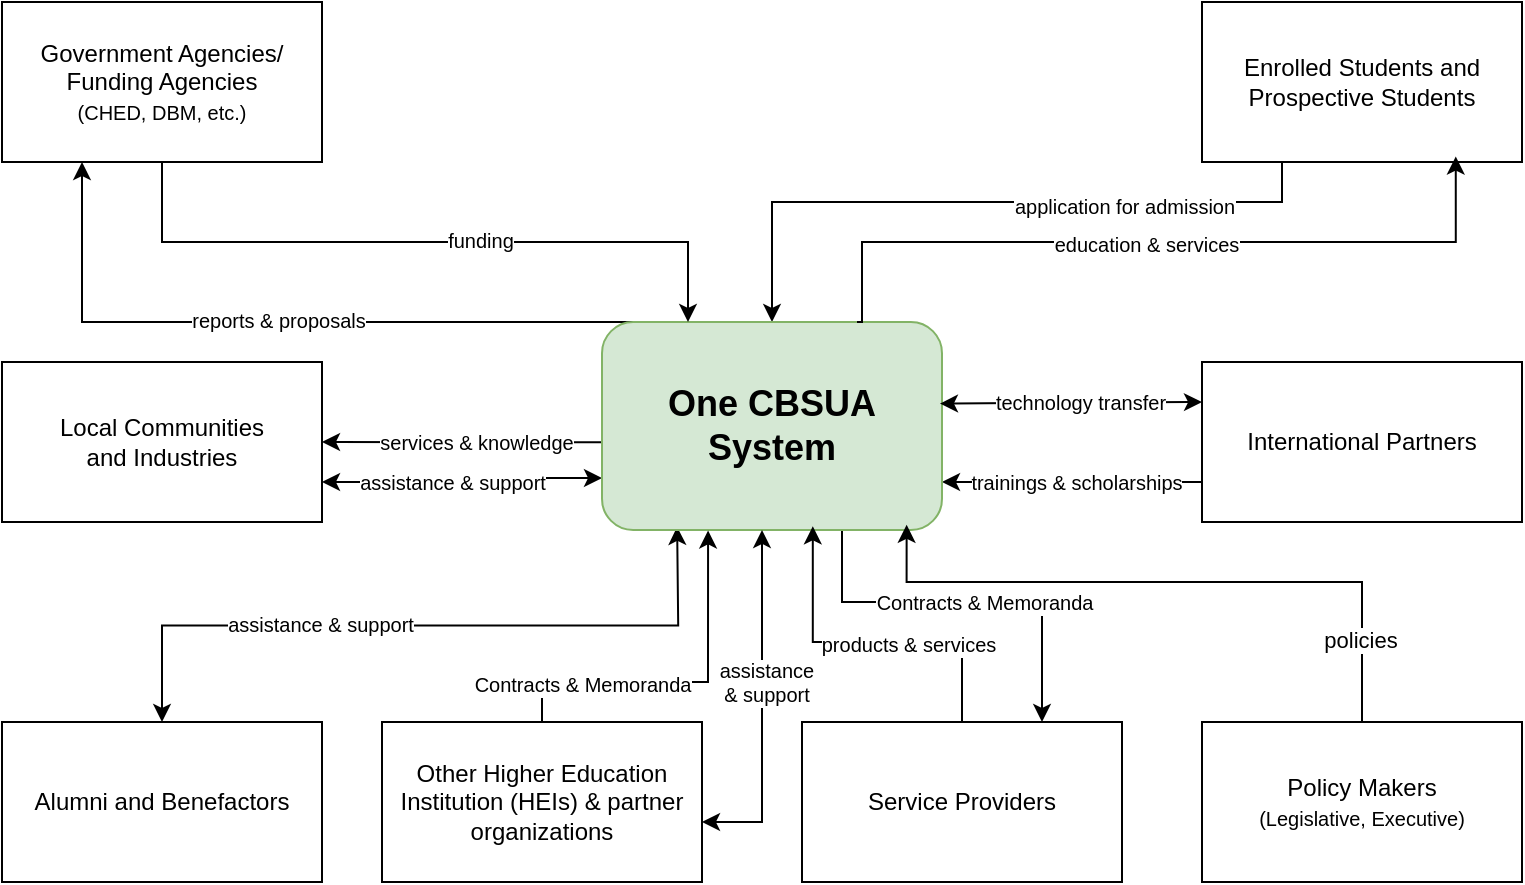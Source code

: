 <mxfile version="26.2.14">
  <diagram name="Page-1" id="XrLnO912Jv1oN71-e2fB">
    <mxGraphModel dx="978" dy="542" grid="1" gridSize="10" guides="1" tooltips="1" connect="1" arrows="1" fold="1" page="1" pageScale="1" pageWidth="850" pageHeight="1100" math="0" shadow="0">
      <root>
        <mxCell id="0" />
        <mxCell id="1" parent="0" />
        <mxCell id="vif7123QISbDYjLLOfTG-5" value="Government Agencies/ Funding Agencies&lt;div&gt;&lt;font style=&quot;font-size: 10px;&quot;&gt;(CHED, DBM, etc.)&lt;/font&gt;&lt;/div&gt;" style="rounded=0;whiteSpace=wrap;html=1;" parent="1" vertex="1">
          <mxGeometry x="40" y="40" width="160" height="80" as="geometry" />
        </mxCell>
        <mxCell id="e-euCJg0s_twbzaNsyGK-19" style="edgeStyle=orthogonalEdgeStyle;rounded=0;orthogonalLoop=1;jettySize=auto;html=1;exitX=0.25;exitY=1;exitDx=0;exitDy=0;entryX=0.5;entryY=0;entryDx=0;entryDy=0;" edge="1" parent="1" source="vif7123QISbDYjLLOfTG-6" target="e-euCJg0s_twbzaNsyGK-17">
          <mxGeometry relative="1" as="geometry">
            <Array as="points">
              <mxPoint x="680" y="140" />
              <mxPoint x="425" y="140" />
            </Array>
          </mxGeometry>
        </mxCell>
        <mxCell id="e-euCJg0s_twbzaNsyGK-20" value="&lt;font style=&quot;font-size: 10px;&quot;&gt;application for&amp;nbsp;&lt;/font&gt;&lt;span style=&quot;font-size: 10px; background-color: light-dark(#ffffff, var(--ge-dark-color, #121212)); color: light-dark(rgb(0, 0, 0), rgb(255, 255, 255));&quot;&gt;admission&lt;/span&gt;" style="edgeLabel;html=1;align=center;verticalAlign=middle;resizable=0;points=[];" vertex="1" connectable="0" parent="e-euCJg0s_twbzaNsyGK-19">
          <mxGeometry x="-0.297" y="2" relative="1" as="geometry">
            <mxPoint x="19" as="offset" />
          </mxGeometry>
        </mxCell>
        <mxCell id="vif7123QISbDYjLLOfTG-6" value="Enrolled Students and Prospective Students" style="rounded=0;whiteSpace=wrap;html=1;" parent="1" vertex="1">
          <mxGeometry x="640" y="40" width="160" height="80" as="geometry" />
        </mxCell>
        <mxCell id="vif7123QISbDYjLLOfTG-8" value="Other Higher Education Institution (HEIs) &amp;amp; partner organizations" style="rounded=0;whiteSpace=wrap;html=1;" parent="1" vertex="1">
          <mxGeometry x="230" y="400" width="160" height="80" as="geometry" />
        </mxCell>
        <mxCell id="e-euCJg0s_twbzaNsyGK-12" style="edgeStyle=orthogonalEdgeStyle;rounded=0;orthogonalLoop=1;jettySize=auto;html=1;exitX=0.5;exitY=0;exitDx=0;exitDy=0;entryX=0;entryY=1;entryDx=0;entryDy=0;startArrow=classic;startFill=1;" edge="1" parent="1" source="vif7123QISbDYjLLOfTG-9">
          <mxGeometry relative="1" as="geometry">
            <mxPoint x="377.574" y="302.426" as="targetPoint" />
          </mxGeometry>
        </mxCell>
        <mxCell id="e-euCJg0s_twbzaNsyGK-13" value="assistance &amp;amp; support" style="edgeLabel;html=1;align=center;verticalAlign=middle;resizable=0;points=[];fontSize=10;" vertex="1" connectable="0" parent="e-euCJg0s_twbzaNsyGK-12">
          <mxGeometry x="-0.286" y="1" relative="1" as="geometry">
            <mxPoint as="offset" />
          </mxGeometry>
        </mxCell>
        <mxCell id="vif7123QISbDYjLLOfTG-9" value="Alumni and Benefactors" style="rounded=0;whiteSpace=wrap;html=1;" parent="1" vertex="1">
          <mxGeometry x="40" y="400" width="160" height="80" as="geometry" />
        </mxCell>
        <mxCell id="vif7123QISbDYjLLOfTG-11" value="Service Providers" style="rounded=0;whiteSpace=wrap;html=1;" parent="1" vertex="1">
          <mxGeometry x="440" y="400" width="160" height="80" as="geometry" />
        </mxCell>
        <mxCell id="vif7123QISbDYjLLOfTG-12" value="Policy Makers&lt;div&gt;&lt;font style=&quot;font-size: 10px;&quot;&gt;(Legislative, Executive)&lt;/font&gt;&lt;/div&gt;" style="rounded=0;whiteSpace=wrap;html=1;" parent="1" vertex="1">
          <mxGeometry x="640" y="400" width="160" height="80" as="geometry" />
        </mxCell>
        <mxCell id="e-euCJg0s_twbzaNsyGK-29" style="edgeStyle=orthogonalEdgeStyle;rounded=0;orthogonalLoop=1;jettySize=auto;html=1;exitX=0;exitY=0.75;exitDx=0;exitDy=0;" edge="1" parent="1" source="vif7123QISbDYjLLOfTG-13">
          <mxGeometry relative="1" as="geometry">
            <mxPoint x="510" y="280" as="targetPoint" />
          </mxGeometry>
        </mxCell>
        <mxCell id="e-euCJg0s_twbzaNsyGK-30" value="trainings &amp;amp; scholarships" style="edgeLabel;html=1;align=center;verticalAlign=middle;resizable=0;points=[];fontSize=10;" vertex="1" connectable="0" parent="e-euCJg0s_twbzaNsyGK-29">
          <mxGeometry x="0.119" y="-3" relative="1" as="geometry">
            <mxPoint x="9" y="2" as="offset" />
          </mxGeometry>
        </mxCell>
        <mxCell id="vif7123QISbDYjLLOfTG-13" value="International Partners" style="rounded=0;whiteSpace=wrap;html=1;" parent="1" vertex="1">
          <mxGeometry x="640" y="220" width="160" height="80" as="geometry" />
        </mxCell>
        <mxCell id="e-euCJg0s_twbzaNsyGK-48" style="edgeStyle=orthogonalEdgeStyle;rounded=0;orthogonalLoop=1;jettySize=auto;html=1;exitX=1;exitY=0.75;exitDx=0;exitDy=0;entryX=0;entryY=0.75;entryDx=0;entryDy=0;startArrow=classic;startFill=1;" edge="1" parent="1" source="vif7123QISbDYjLLOfTG-14" target="e-euCJg0s_twbzaNsyGK-17">
          <mxGeometry relative="1" as="geometry" />
        </mxCell>
        <mxCell id="e-euCJg0s_twbzaNsyGK-49" value="&lt;span style=&quot;font-size: 10px;&quot;&gt;assistance &amp;amp; support&lt;/span&gt;" style="edgeLabel;html=1;align=center;verticalAlign=middle;resizable=0;points=[];" vertex="1" connectable="0" parent="e-euCJg0s_twbzaNsyGK-48">
          <mxGeometry x="-0.088" relative="1" as="geometry">
            <mxPoint as="offset" />
          </mxGeometry>
        </mxCell>
        <mxCell id="vif7123QISbDYjLLOfTG-14" value="Local Communities&lt;div&gt;and Industries&lt;/div&gt;" style="rounded=0;whiteSpace=wrap;html=1;" parent="1" vertex="1">
          <mxGeometry x="40" y="220" width="160" height="80" as="geometry" />
        </mxCell>
        <mxCell id="e-euCJg0s_twbzaNsyGK-18" style="edgeStyle=orthogonalEdgeStyle;rounded=0;orthogonalLoop=1;jettySize=auto;html=1;exitX=0.004;exitY=0.578;exitDx=0;exitDy=0;entryX=1;entryY=0.5;entryDx=0;entryDy=0;exitPerimeter=0;" edge="1" parent="1" source="e-euCJg0s_twbzaNsyGK-17" target="vif7123QISbDYjLLOfTG-14">
          <mxGeometry relative="1" as="geometry" />
        </mxCell>
        <mxCell id="e-euCJg0s_twbzaNsyGK-27" value="services &amp;amp; knowledge" style="edgeLabel;html=1;align=center;verticalAlign=middle;resizable=0;points=[];fontSize=10;" vertex="1" connectable="0" parent="e-euCJg0s_twbzaNsyGK-18">
          <mxGeometry x="-0.088" relative="1" as="geometry">
            <mxPoint as="offset" />
          </mxGeometry>
        </mxCell>
        <mxCell id="e-euCJg0s_twbzaNsyGK-23" style="edgeStyle=orthogonalEdgeStyle;rounded=0;orthogonalLoop=1;jettySize=auto;html=1;exitX=0.016;exitY=0.067;exitDx=0;exitDy=0;entryX=0.25;entryY=1;entryDx=0;entryDy=0;exitPerimeter=0;" edge="1" parent="1" source="e-euCJg0s_twbzaNsyGK-17" target="vif7123QISbDYjLLOfTG-5">
          <mxGeometry relative="1" as="geometry">
            <Array as="points">
              <mxPoint x="360" y="207" />
              <mxPoint x="360" y="200" />
              <mxPoint x="80" y="200" />
            </Array>
          </mxGeometry>
        </mxCell>
        <mxCell id="e-euCJg0s_twbzaNsyGK-24" value="reports &amp;amp; proposals" style="edgeLabel;html=1;align=center;verticalAlign=middle;resizable=0;points=[];fontSize=10;" vertex="1" connectable="0" parent="e-euCJg0s_twbzaNsyGK-23">
          <mxGeometry x="0.077" y="-1" relative="1" as="geometry">
            <mxPoint as="offset" />
          </mxGeometry>
        </mxCell>
        <mxCell id="e-euCJg0s_twbzaNsyGK-41" style="edgeStyle=orthogonalEdgeStyle;rounded=0;orthogonalLoop=1;jettySize=auto;html=1;entryDx=0;entryDy=0;" edge="1" parent="1" source="e-euCJg0s_twbzaNsyGK-17" target="vif7123QISbDYjLLOfTG-11">
          <mxGeometry relative="1" as="geometry">
            <Array as="points">
              <mxPoint x="460" y="340" />
              <mxPoint x="560" y="340" />
            </Array>
          </mxGeometry>
        </mxCell>
        <mxCell id="e-euCJg0s_twbzaNsyGK-43" value="&lt;span&gt;Contracts &amp;amp; Memoranda&lt;/span&gt;" style="edgeLabel;html=1;align=center;verticalAlign=middle;resizable=0;points=[];fontSize=10;" vertex="1" connectable="0" parent="e-euCJg0s_twbzaNsyGK-41">
          <mxGeometry x="0.094" relative="1" as="geometry">
            <mxPoint as="offset" />
          </mxGeometry>
        </mxCell>
        <mxCell id="e-euCJg0s_twbzaNsyGK-17" value="&lt;b&gt;One CBSUA System&lt;/b&gt;" style="rounded=1;whiteSpace=wrap;html=1;fontSize=18;fillColor=#d5e8d4;strokeColor=#82b366;" vertex="1" parent="1">
          <mxGeometry x="340" y="200" width="170" height="104" as="geometry" />
        </mxCell>
        <mxCell id="e-euCJg0s_twbzaNsyGK-26" style="edgeStyle=orthogonalEdgeStyle;rounded=0;orthogonalLoop=1;jettySize=auto;html=1;exitX=0.5;exitY=1;exitDx=0;exitDy=0;entryX=0.25;entryY=0;entryDx=0;entryDy=0;" edge="1" parent="1" source="vif7123QISbDYjLLOfTG-5" target="e-euCJg0s_twbzaNsyGK-17">
          <mxGeometry relative="1" as="geometry">
            <Array as="points">
              <mxPoint x="120" y="160" />
              <mxPoint x="383" y="160" />
              <mxPoint x="383" y="200" />
            </Array>
          </mxGeometry>
        </mxCell>
        <mxCell id="e-euCJg0s_twbzaNsyGK-28" value="funding" style="edgeLabel;html=1;align=center;verticalAlign=middle;resizable=0;points=[];fontSize=10;" vertex="1" connectable="0" parent="e-euCJg0s_twbzaNsyGK-26">
          <mxGeometry x="0.159" y="1" relative="1" as="geometry">
            <mxPoint as="offset" />
          </mxGeometry>
        </mxCell>
        <mxCell id="e-euCJg0s_twbzaNsyGK-32" value="" style="endArrow=classic;startArrow=classic;html=1;rounded=0;entryX=0;entryY=0.25;entryDx=0;entryDy=0;exitX=0.994;exitY=0.392;exitDx=0;exitDy=0;exitPerimeter=0;" edge="1" parent="1" source="e-euCJg0s_twbzaNsyGK-17" target="vif7123QISbDYjLLOfTG-13">
          <mxGeometry width="50" height="50" relative="1" as="geometry">
            <mxPoint x="510" y="250" as="sourcePoint" />
            <mxPoint x="560" y="200" as="targetPoint" />
          </mxGeometry>
        </mxCell>
        <mxCell id="e-euCJg0s_twbzaNsyGK-33" value="technology transfer" style="edgeLabel;html=1;align=center;verticalAlign=middle;resizable=0;points=[];fontSize=10;" vertex="1" connectable="0" parent="e-euCJg0s_twbzaNsyGK-32">
          <mxGeometry x="0.062" y="1" relative="1" as="geometry">
            <mxPoint as="offset" />
          </mxGeometry>
        </mxCell>
        <mxCell id="e-euCJg0s_twbzaNsyGK-35" style="edgeStyle=orthogonalEdgeStyle;rounded=0;orthogonalLoop=1;jettySize=auto;html=1;entryX=0.312;entryY=1.002;entryDx=0;entryDy=0;exitX=0.5;exitY=0;exitDx=0;exitDy=0;entryPerimeter=0;" edge="1" parent="1" source="vif7123QISbDYjLLOfTG-8" target="e-euCJg0s_twbzaNsyGK-17">
          <mxGeometry relative="1" as="geometry">
            <Array as="points">
              <mxPoint x="310" y="380" />
              <mxPoint x="393" y="380" />
            </Array>
          </mxGeometry>
        </mxCell>
        <mxCell id="e-euCJg0s_twbzaNsyGK-36" value="&lt;span&gt;Contracts &amp;amp; Memoranda&lt;/span&gt;" style="edgeLabel;html=1;align=center;verticalAlign=middle;resizable=0;points=[];fontSize=10;" vertex="1" connectable="0" parent="e-euCJg0s_twbzaNsyGK-35">
          <mxGeometry x="0.12" y="-1" relative="1" as="geometry">
            <mxPoint x="-60" as="offset" />
          </mxGeometry>
        </mxCell>
        <mxCell id="e-euCJg0s_twbzaNsyGK-37" style="edgeStyle=orthogonalEdgeStyle;rounded=0;orthogonalLoop=1;jettySize=auto;html=1;exitX=0.5;exitY=0;exitDx=0;exitDy=0;entryX=0.62;entryY=0.982;entryDx=0;entryDy=0;entryPerimeter=0;" edge="1" parent="1" source="vif7123QISbDYjLLOfTG-11" target="e-euCJg0s_twbzaNsyGK-17">
          <mxGeometry relative="1" as="geometry">
            <Array as="points">
              <mxPoint x="520" y="360" />
              <mxPoint x="445" y="360" />
            </Array>
          </mxGeometry>
        </mxCell>
        <mxCell id="e-euCJg0s_twbzaNsyGK-38" value="products &amp;amp; services" style="edgeLabel;html=1;align=center;verticalAlign=middle;resizable=0;points=[];fontSize=10;" vertex="1" connectable="0" parent="e-euCJg0s_twbzaNsyGK-37">
          <mxGeometry x="0.176" y="1" relative="1" as="geometry">
            <mxPoint x="34" as="offset" />
          </mxGeometry>
        </mxCell>
        <mxCell id="e-euCJg0s_twbzaNsyGK-39" style="edgeStyle=orthogonalEdgeStyle;rounded=0;orthogonalLoop=1;jettySize=auto;html=1;entryX=1;entryY=0.625;entryDx=0;entryDy=0;entryPerimeter=0;startArrow=classic;startFill=1;" edge="1" parent="1" source="e-euCJg0s_twbzaNsyGK-17" target="vif7123QISbDYjLLOfTG-8">
          <mxGeometry relative="1" as="geometry">
            <Array as="points">
              <mxPoint x="420" y="450" />
            </Array>
          </mxGeometry>
        </mxCell>
        <mxCell id="e-euCJg0s_twbzaNsyGK-40" value="&lt;span&gt;assistance&lt;/span&gt;&lt;div&gt;&lt;span&gt;&amp;amp; support&lt;/span&gt;&lt;/div&gt;" style="edgeLabel;html=1;align=center;verticalAlign=middle;resizable=0;points=[];fontSize=10;" vertex="1" connectable="0" parent="e-euCJg0s_twbzaNsyGK-39">
          <mxGeometry x="-0.137" y="2" relative="1" as="geometry">
            <mxPoint as="offset" />
          </mxGeometry>
        </mxCell>
        <mxCell id="e-euCJg0s_twbzaNsyGK-42" style="edgeStyle=orthogonalEdgeStyle;rounded=0;orthogonalLoop=1;jettySize=auto;html=1;entryX=0.896;entryY=0.975;entryDx=0;entryDy=0;entryPerimeter=0;" edge="1" parent="1" source="vif7123QISbDYjLLOfTG-12" target="e-euCJg0s_twbzaNsyGK-17">
          <mxGeometry relative="1" as="geometry">
            <Array as="points">
              <mxPoint x="720" y="330" />
              <mxPoint x="492" y="330" />
            </Array>
          </mxGeometry>
        </mxCell>
        <mxCell id="e-euCJg0s_twbzaNsyGK-45" value="policies" style="edgeLabel;html=1;align=center;verticalAlign=middle;resizable=0;points=[];" vertex="1" connectable="0" parent="e-euCJg0s_twbzaNsyGK-42">
          <mxGeometry x="-0.747" y="1" relative="1" as="geometry">
            <mxPoint as="offset" />
          </mxGeometry>
        </mxCell>
        <mxCell id="e-euCJg0s_twbzaNsyGK-46" style="edgeStyle=orthogonalEdgeStyle;rounded=0;orthogonalLoop=1;jettySize=auto;html=1;exitX=0.75;exitY=0;exitDx=0;exitDy=0;entryX=0.793;entryY=0.966;entryDx=0;entryDy=0;entryPerimeter=0;" edge="1" parent="1" source="e-euCJg0s_twbzaNsyGK-17" target="vif7123QISbDYjLLOfTG-6">
          <mxGeometry relative="1" as="geometry">
            <Array as="points">
              <mxPoint x="470" y="200" />
              <mxPoint x="470" y="160" />
              <mxPoint x="767" y="160" />
            </Array>
          </mxGeometry>
        </mxCell>
        <mxCell id="e-euCJg0s_twbzaNsyGK-47" value="education&amp;nbsp;&lt;span style=&quot;background-color: light-dark(#ffffff, var(--ge-dark-color, #121212)); color: light-dark(rgb(0, 0, 0), rgb(255, 255, 255));&quot;&gt;&amp;amp; services&lt;/span&gt;" style="edgeLabel;html=1;align=center;verticalAlign=middle;resizable=0;points=[];fontSize=10;" vertex="1" connectable="0" parent="e-euCJg0s_twbzaNsyGK-46">
          <mxGeometry x="-0.04" y="-1" relative="1" as="geometry">
            <mxPoint x="1" as="offset" />
          </mxGeometry>
        </mxCell>
      </root>
    </mxGraphModel>
  </diagram>
</mxfile>
